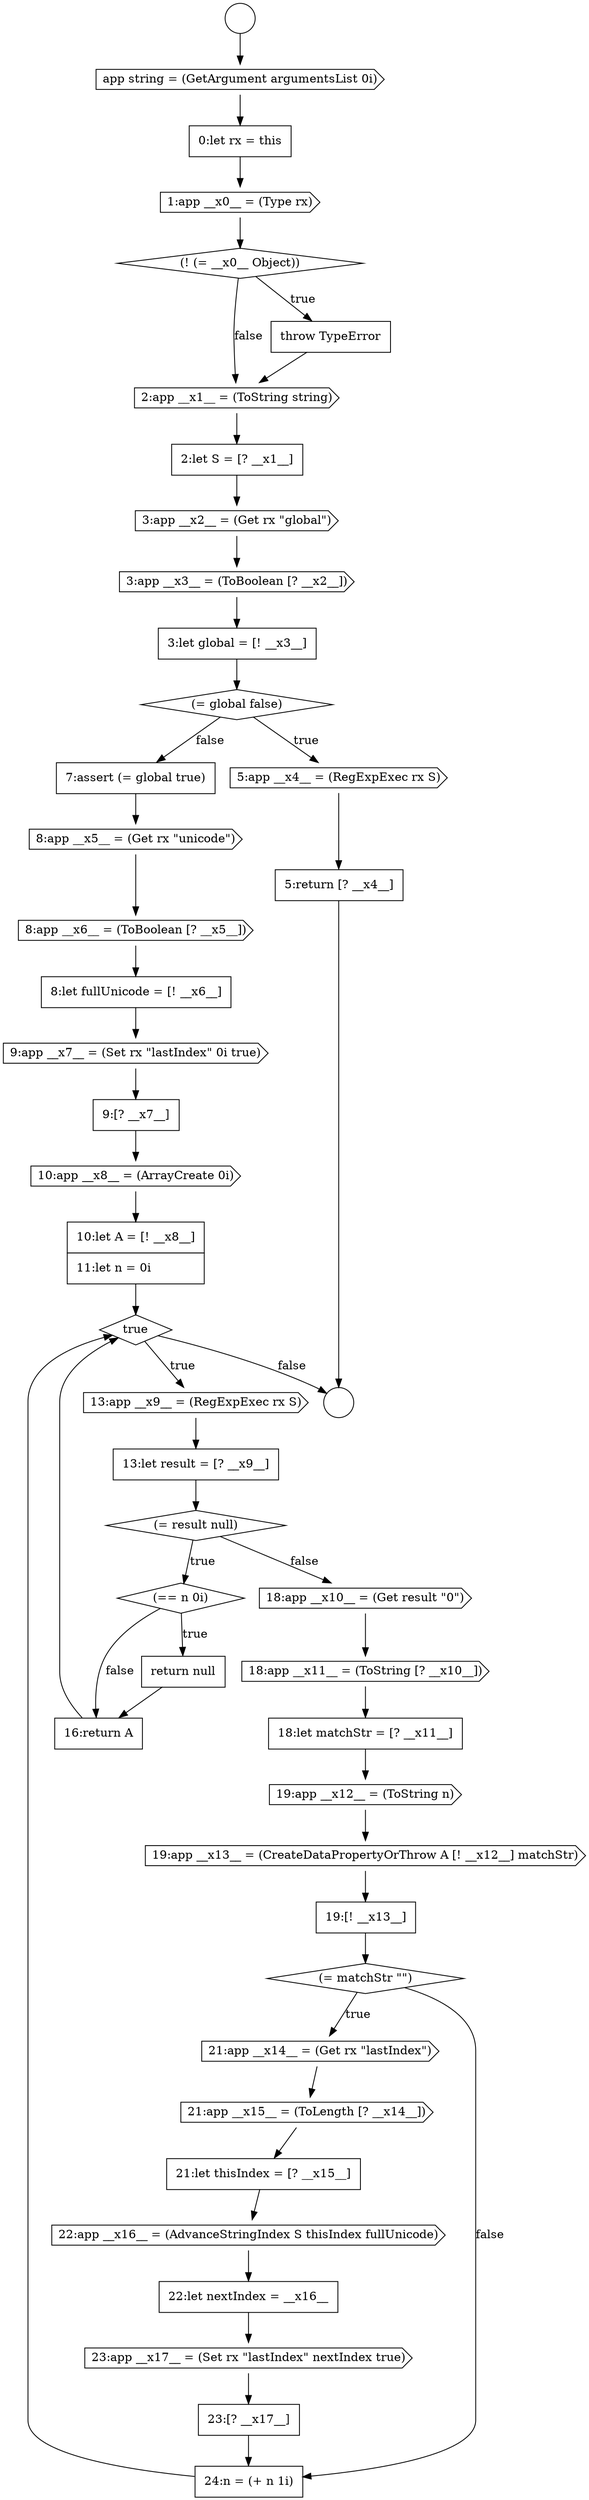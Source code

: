 digraph {
  node14856 [shape=cds, label=<<font color="black">1:app __x0__ = (Type rx)</font>> color="black" fillcolor="white" style=filled]
  node14871 [shape=cds, label=<<font color="black">9:app __x7__ = (Set rx &quot;lastIndex&quot; 0i true)</font>> color="black" fillcolor="white" style=filled]
  node14881 [shape=none, margin=0, label=<<font color="black">
    <table border="0" cellborder="1" cellspacing="0" cellpadding="10">
      <tr><td align="left">16:return A</td></tr>
    </table>
  </font>> color="black" fillcolor="white" style=filled]
  node14874 [shape=none, margin=0, label=<<font color="black">
    <table border="0" cellborder="1" cellspacing="0" cellpadding="10">
      <tr><td align="left">10:let A = [! __x8__]</td></tr>
      <tr><td align="left">11:let n = 0i</td></tr>
    </table>
  </font>> color="black" fillcolor="white" style=filled]
  node14879 [shape=diamond, label=<<font color="black">(== n 0i)</font>> color="black" fillcolor="white" style=filled]
  node14870 [shape=none, margin=0, label=<<font color="black">
    <table border="0" cellborder="1" cellspacing="0" cellpadding="10">
      <tr><td align="left">8:let fullUnicode = [! __x6__]</td></tr>
    </table>
  </font>> color="black" fillcolor="white" style=filled]
  node14875 [shape=diamond, label=<<font color="black">true</font>> color="black" fillcolor="white" style=filled]
  node14886 [shape=cds, label=<<font color="black">19:app __x13__ = (CreateDataPropertyOrThrow A [! __x12__] matchStr)</font>> color="black" fillcolor="white" style=filled]
  node14869 [shape=cds, label=<<font color="black">8:app __x6__ = (ToBoolean [? __x5__])</font>> color="black" fillcolor="white" style=filled]
  node14854 [shape=cds, label=<<font color="black">app string = (GetArgument argumentsList 0i)</font>> color="black" fillcolor="white" style=filled]
  node14892 [shape=cds, label=<<font color="black">22:app __x16__ = (AdvanceStringIndex S thisIndex fullUnicode)</font>> color="black" fillcolor="white" style=filled]
  node14887 [shape=none, margin=0, label=<<font color="black">
    <table border="0" cellborder="1" cellspacing="0" cellpadding="10">
      <tr><td align="left">19:[! __x13__]</td></tr>
    </table>
  </font>> color="black" fillcolor="white" style=filled]
  node14857 [shape=diamond, label=<<font color="black">(! (= __x0__ Object))</font>> color="black" fillcolor="white" style=filled]
  node14883 [shape=cds, label=<<font color="black">18:app __x11__ = (ToString [? __x10__])</font>> color="black" fillcolor="white" style=filled]
  node14896 [shape=none, margin=0, label=<<font color="black">
    <table border="0" cellborder="1" cellspacing="0" cellpadding="10">
      <tr><td align="left">24:n = (+ n 1i)</td></tr>
    </table>
  </font>> color="black" fillcolor="white" style=filled]
  node14872 [shape=none, margin=0, label=<<font color="black">
    <table border="0" cellborder="1" cellspacing="0" cellpadding="10">
      <tr><td align="left">9:[? __x7__]</td></tr>
    </table>
  </font>> color="black" fillcolor="white" style=filled]
  node14891 [shape=none, margin=0, label=<<font color="black">
    <table border="0" cellborder="1" cellspacing="0" cellpadding="10">
      <tr><td align="left">21:let thisIndex = [? __x15__]</td></tr>
    </table>
  </font>> color="black" fillcolor="white" style=filled]
  node14888 [shape=diamond, label=<<font color="black">(= matchStr &quot;&quot;)</font>> color="black" fillcolor="white" style=filled]
  node14873 [shape=cds, label=<<font color="black">10:app __x8__ = (ArrayCreate 0i)</font>> color="black" fillcolor="white" style=filled]
  node14852 [shape=circle label=" " color="black" fillcolor="white" style=filled]
  node14885 [shape=cds, label=<<font color="black">19:app __x12__ = (ToString n)</font>> color="black" fillcolor="white" style=filled]
  node14890 [shape=cds, label=<<font color="black">21:app __x15__ = (ToLength [? __x14__])</font>> color="black" fillcolor="white" style=filled]
  node14895 [shape=none, margin=0, label=<<font color="black">
    <table border="0" cellborder="1" cellspacing="0" cellpadding="10">
      <tr><td align="left">23:[? __x17__]</td></tr>
    </table>
  </font>> color="black" fillcolor="white" style=filled]
  node14880 [shape=none, margin=0, label=<<font color="black">
    <table border="0" cellborder="1" cellspacing="0" cellpadding="10">
      <tr><td align="left">return null</td></tr>
    </table>
  </font>> color="black" fillcolor="white" style=filled]
  node14867 [shape=none, margin=0, label=<<font color="black">
    <table border="0" cellborder="1" cellspacing="0" cellpadding="10">
      <tr><td align="left">7:assert (= global true)</td></tr>
    </table>
  </font>> color="black" fillcolor="white" style=filled]
  node14859 [shape=cds, label=<<font color="black">2:app __x1__ = (ToString string)</font>> color="black" fillcolor="white" style=filled]
  node14864 [shape=diamond, label=<<font color="black">(= global false)</font>> color="black" fillcolor="white" style=filled]
  node14889 [shape=cds, label=<<font color="black">21:app __x14__ = (Get rx &quot;lastIndex&quot;)</font>> color="black" fillcolor="white" style=filled]
  node14894 [shape=cds, label=<<font color="black">23:app __x17__ = (Set rx &quot;lastIndex&quot; nextIndex true)</font>> color="black" fillcolor="white" style=filled]
  node14866 [shape=none, margin=0, label=<<font color="black">
    <table border="0" cellborder="1" cellspacing="0" cellpadding="10">
      <tr><td align="left">5:return [? __x4__]</td></tr>
    </table>
  </font>> color="black" fillcolor="white" style=filled]
  node14855 [shape=none, margin=0, label=<<font color="black">
    <table border="0" cellborder="1" cellspacing="0" cellpadding="10">
      <tr><td align="left">0:let rx = this</td></tr>
    </table>
  </font>> color="black" fillcolor="white" style=filled]
  node14893 [shape=none, margin=0, label=<<font color="black">
    <table border="0" cellborder="1" cellspacing="0" cellpadding="10">
      <tr><td align="left">22:let nextIndex = __x16__</td></tr>
    </table>
  </font>> color="black" fillcolor="white" style=filled]
  node14860 [shape=none, margin=0, label=<<font color="black">
    <table border="0" cellborder="1" cellspacing="0" cellpadding="10">
      <tr><td align="left">2:let S = [? __x1__]</td></tr>
    </table>
  </font>> color="black" fillcolor="white" style=filled]
  node14861 [shape=cds, label=<<font color="black">3:app __x2__ = (Get rx &quot;global&quot;)</font>> color="black" fillcolor="white" style=filled]
  node14882 [shape=cds, label=<<font color="black">18:app __x10__ = (Get result &quot;0&quot;)</font>> color="black" fillcolor="white" style=filled]
  node14878 [shape=diamond, label=<<font color="black">(= result null)</font>> color="black" fillcolor="white" style=filled]
  node14865 [shape=cds, label=<<font color="black">5:app __x4__ = (RegExpExec rx S)</font>> color="black" fillcolor="white" style=filled]
  node14876 [shape=cds, label=<<font color="black">13:app __x9__ = (RegExpExec rx S)</font>> color="black" fillcolor="white" style=filled]
  node14877 [shape=none, margin=0, label=<<font color="black">
    <table border="0" cellborder="1" cellspacing="0" cellpadding="10">
      <tr><td align="left">13:let result = [? __x9__]</td></tr>
    </table>
  </font>> color="black" fillcolor="white" style=filled]
  node14862 [shape=cds, label=<<font color="black">3:app __x3__ = (ToBoolean [? __x2__])</font>> color="black" fillcolor="white" style=filled]
  node14868 [shape=cds, label=<<font color="black">8:app __x5__ = (Get rx &quot;unicode&quot;)</font>> color="black" fillcolor="white" style=filled]
  node14853 [shape=circle label=" " color="black" fillcolor="white" style=filled]
  node14858 [shape=none, margin=0, label=<<font color="black">
    <table border="0" cellborder="1" cellspacing="0" cellpadding="10">
      <tr><td align="left">throw TypeError</td></tr>
    </table>
  </font>> color="black" fillcolor="white" style=filled]
  node14863 [shape=none, margin=0, label=<<font color="black">
    <table border="0" cellborder="1" cellspacing="0" cellpadding="10">
      <tr><td align="left">3:let global = [! __x3__]</td></tr>
    </table>
  </font>> color="black" fillcolor="white" style=filled]
  node14884 [shape=none, margin=0, label=<<font color="black">
    <table border="0" cellborder="1" cellspacing="0" cellpadding="10">
      <tr><td align="left">18:let matchStr = [? __x11__]</td></tr>
    </table>
  </font>> color="black" fillcolor="white" style=filled]
  node14872 -> node14873 [ color="black"]
  node14879 -> node14880 [label=<<font color="black">true</font>> color="black"]
  node14879 -> node14881 [label=<<font color="black">false</font>> color="black"]
  node14858 -> node14859 [ color="black"]
  node14859 -> node14860 [ color="black"]
  node14896 -> node14875 [ color="black"]
  node14874 -> node14875 [ color="black"]
  node14857 -> node14858 [label=<<font color="black">true</font>> color="black"]
  node14857 -> node14859 [label=<<font color="black">false</font>> color="black"]
  node14856 -> node14857 [ color="black"]
  node14863 -> node14864 [ color="black"]
  node14861 -> node14862 [ color="black"]
  node14883 -> node14884 [ color="black"]
  node14862 -> node14863 [ color="black"]
  node14875 -> node14876 [label=<<font color="black">true</font>> color="black"]
  node14875 -> node14853 [label=<<font color="black">false</font>> color="black"]
  node14886 -> node14887 [ color="black"]
  node14870 -> node14871 [ color="black"]
  node14852 -> node14854 [ color="black"]
  node14881 -> node14875 [ color="black"]
  node14887 -> node14888 [ color="black"]
  node14866 -> node14853 [ color="black"]
  node14888 -> node14889 [label=<<font color="black">true</font>> color="black"]
  node14888 -> node14896 [label=<<font color="black">false</font>> color="black"]
  node14867 -> node14868 [ color="black"]
  node14892 -> node14893 [ color="black"]
  node14884 -> node14885 [ color="black"]
  node14894 -> node14895 [ color="black"]
  node14854 -> node14855 [ color="black"]
  node14880 -> node14881 [ color="black"]
  node14865 -> node14866 [ color="black"]
  node14876 -> node14877 [ color="black"]
  node14893 -> node14894 [ color="black"]
  node14890 -> node14891 [ color="black"]
  node14868 -> node14869 [ color="black"]
  node14864 -> node14865 [label=<<font color="black">true</font>> color="black"]
  node14864 -> node14867 [label=<<font color="black">false</font>> color="black"]
  node14869 -> node14870 [ color="black"]
  node14877 -> node14878 [ color="black"]
  node14891 -> node14892 [ color="black"]
  node14855 -> node14856 [ color="black"]
  node14882 -> node14883 [ color="black"]
  node14873 -> node14874 [ color="black"]
  node14889 -> node14890 [ color="black"]
  node14885 -> node14886 [ color="black"]
  node14878 -> node14879 [label=<<font color="black">true</font>> color="black"]
  node14878 -> node14882 [label=<<font color="black">false</font>> color="black"]
  node14871 -> node14872 [ color="black"]
  node14895 -> node14896 [ color="black"]
  node14860 -> node14861 [ color="black"]
}
